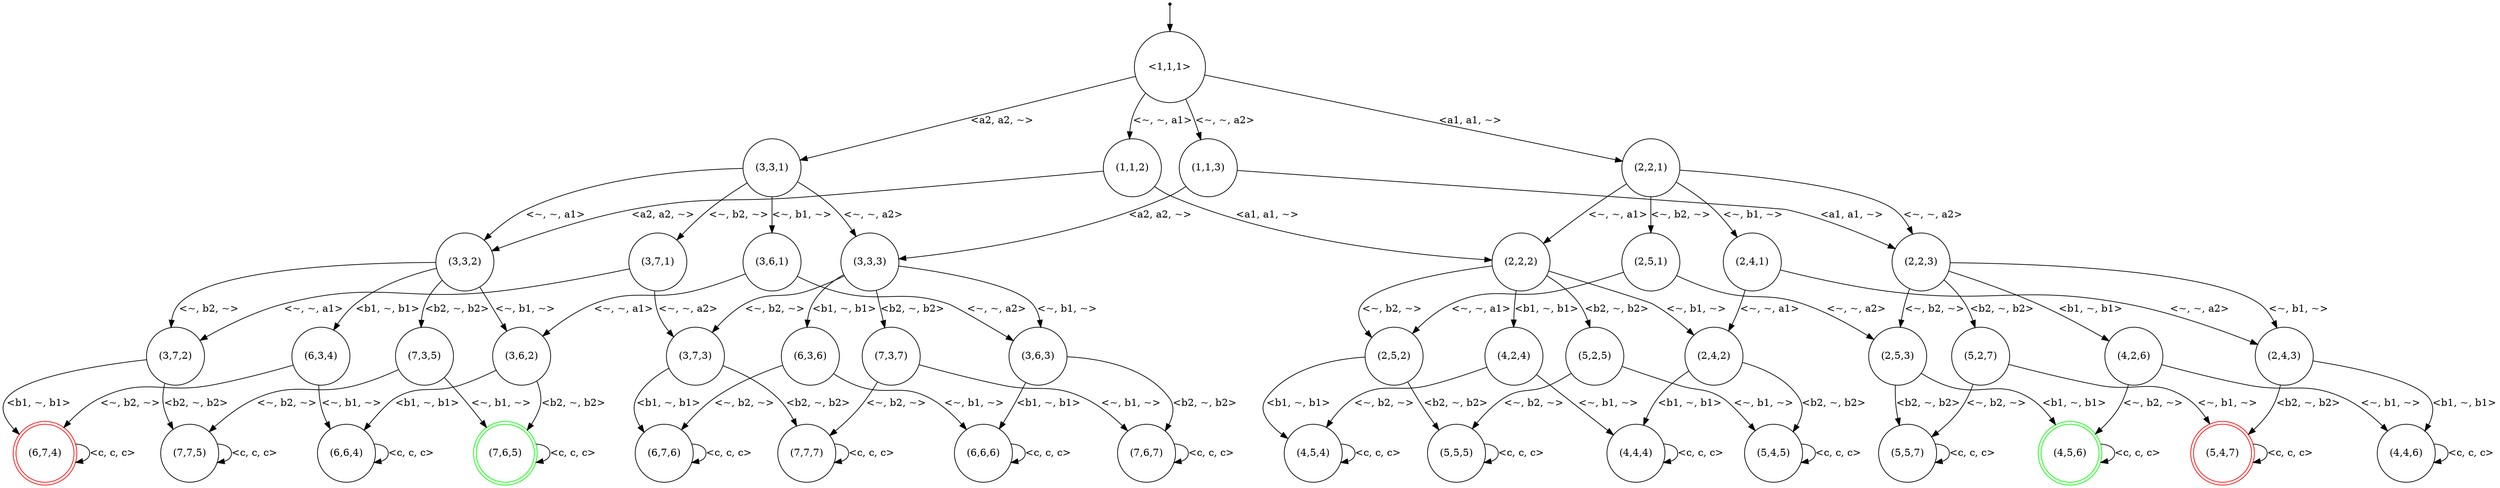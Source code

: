 digraph G {
"n0"[label="(2,5,1)"shape=circle color="black"];
"n1"[label="(6,7,6)"shape=circle color="black"];
"n2"[label="(5,5,5)"shape=circle color="black"];
"n3"[label="(5,5,7)"shape=circle color="black"];
"n4"[label="(3,6,3)"shape=circle color="black"];
"n5"[label="(6,3,6)"shape=circle color="black"];
"n6"[label="<1,1,1>"shape=circle color="black"];
"ArbitraryUnusedNameNoWorriesJustGrooving7"[fontSize=1 shape=point];
"n7"[label="(3,6,1)"shape=circle color="black"];
"n8"[label="(3,7,2)"shape=circle color="black"];
"n9"[label="(1,1,2)"shape=circle color="black"];
"n10"[label="(6,7,4)"shape=doublecircle color="red"];
"n11"[label="(6,3,4)"shape=circle color="black"];
"n12"[label="(4,5,6)"shape=doublecircle color="green"];
"n13"[label="(3,3,2)"shape=circle color="black"];
"n14"[label="(4,5,4)"shape=circle color="black"];
"n15"[label="(2,2,2)"shape=circle color="black"];
"n16"[label="(7,6,7)"shape=circle color="black"];
"n17"[label="(2,4,2)"shape=circle color="black"];
"n18"[label="(7,6,5)"shape=doublecircle color="green"];
"n19"[label="(2,5,3)"shape=circle color="black"];
"n20"[label="(2,5,2)"shape=circle color="black"];
"n21"[label="(5,2,5)"shape=circle color="black"];
"n22"[label="(6,6,6)"shape=circle color="black"];
"n23"[label="(5,4,5)"shape=circle color="black"];
"n24"[label="(5,2,7)"shape=circle color="black"];
"n25"[label="(5,4,7)"shape=doublecircle color="red"];
"n26"[label="(3,7,1)"shape=circle color="black"];
"n27"[label="(3,7,3)"shape=circle color="black"];
"n28"[label="(3,6,2)"shape=circle color="black"];
"n29"[label="(1,1,3)"shape=circle color="black"];
"n30"[label="(6,6,4)"shape=circle color="black"];
"n31"[label="(4,4,6)"shape=circle color="black"];
"n32"[label="(3,3,3)"shape=circle color="black"];
"n33"[label="(4,4,4)"shape=circle color="black"];
"n34"[label="(4,2,6)"shape=circle color="black"];
"n35"[label="(3,3,1)"shape=circle color="black"];
"n36"[label="(4,2,4)"shape=circle color="black"];
"n37"[label="(2,2,1)"shape=circle color="black"];
"n38"[label="(2,2,3)"shape=circle color="black"];
"n39"[label="(2,4,1)"shape=circle color="black"];
"n40"[label="(7,3,5)"shape=circle color="black"];
"n41"[label="(7,7,7)"shape=circle color="black"];
"n42"[label="(2,4,3)"shape=circle color="black"];
"n43"[label="(7,3,7)"shape=circle color="black"];
"n44"[label="(7,7,5)"shape=circle color="black"];
{"ArbitraryUnusedNameNoWorriesJustGrooving7"}->{"n6"};
{"n0"}->{"n20"}[label = "<~, ~, a1>" color="black" arrowhead="normal" style=""];
{"n0"}->{"n19"}[label = "<~, ~, a2>" color="black" arrowhead="normal" style=""];
{"n1"}->{"n1"}[label = "<c, c, c>" color="black" arrowhead="normal" style=""];
{"n2"}->{"n2"}[label = "<c, c, c>" color="black" arrowhead="normal" style=""];
{"n3"}->{"n3"}[label = "<c, c, c>" color="black" arrowhead="normal" style=""];
{"n4"}->{"n16"}[label = "<b2, ~, b2>" color="black" arrowhead="normal" style=""];
{"n4"}->{"n22"}[label = "<b1, ~, b1>" color="black" arrowhead="normal" style=""];
{"n5"}->{"n1"}[label = "<~, b2, ~>" color="black" arrowhead="normal" style=""];
{"n5"}->{"n22"}[label = "<~, b1, ~>" color="black" arrowhead="normal" style=""];
{"n6"}->{"n9"}[label = "<~, ~, a1>" color="black" arrowhead="normal" style=""];
{"n6"}->{"n37"}[label = "<a1, a1, ~>" color="black" arrowhead="normal" style=""];
{"n6"}->{"n29"}[label = "<~, ~, a2>" color="black" arrowhead="normal" style=""];
{"n6"}->{"n35"}[label = "<a2, a2, ~>" color="black" arrowhead="normal" style=""];
{"n7"}->{"n28"}[label = "<~, ~, a1>" color="black" arrowhead="normal" style=""];
{"n7"}->{"n4"}[label = "<~, ~, a2>" color="black" arrowhead="normal" style=""];
{"n8"}->{"n44"}[label = "<b2, ~, b2>" color="black" arrowhead="normal" style=""];
{"n8"}->{"n10"}[label = "<b1, ~, b1>" color="black" arrowhead="normal" style=""];
{"n9"}->{"n15"}[label = "<a1, a1, ~>" color="black" arrowhead="normal" style=""];
{"n9"}->{"n13"}[label = "<a2, a2, ~>" color="black" arrowhead="normal" style=""];
{"n10"}->{"n10"}[label = "<c, c, c>" color="black" arrowhead="normal" style=""];
{"n11"}->{"n10"}[label = "<~, b2, ~>" color="black" arrowhead="normal" style=""];
{"n11"}->{"n30"}[label = "<~, b1, ~>" color="black" arrowhead="normal" style=""];
{"n12"}->{"n12"}[label = "<c, c, c>" color="black" arrowhead="normal" style=""];
{"n13"}->{"n8"}[label = "<~, b2, ~>" color="black" arrowhead="normal" style=""];
{"n13"}->{"n40"}[label = "<b2, ~, b2>" color="black" arrowhead="normal" style=""];
{"n13"}->{"n28"}[label = "<~, b1, ~>" color="black" arrowhead="normal" style=""];
{"n13"}->{"n11"}[label = "<b1, ~, b1>" color="black" arrowhead="normal" style=""];
{"n14"}->{"n14"}[label = "<c, c, c>" color="black" arrowhead="normal" style=""];
{"n15"}->{"n20"}[label = "<~, b2, ~>" color="black" arrowhead="normal" style=""];
{"n15"}->{"n21"}[label = "<b2, ~, b2>" color="black" arrowhead="normal" style=""];
{"n15"}->{"n17"}[label = "<~, b1, ~>" color="black" arrowhead="normal" style=""];
{"n15"}->{"n36"}[label = "<b1, ~, b1>" color="black" arrowhead="normal" style=""];
{"n16"}->{"n16"}[label = "<c, c, c>" color="black" arrowhead="normal" style=""];
{"n17"}->{"n23"}[label = "<b2, ~, b2>" color="black" arrowhead="normal" style=""];
{"n17"}->{"n33"}[label = "<b1, ~, b1>" color="black" arrowhead="normal" style=""];
{"n18"}->{"n18"}[label = "<c, c, c>" color="black" arrowhead="normal" style=""];
{"n19"}->{"n3"}[label = "<b2, ~, b2>" color="black" arrowhead="normal" style=""];
{"n19"}->{"n12"}[label = "<b1, ~, b1>" color="black" arrowhead="normal" style=""];
{"n20"}->{"n2"}[label = "<b2, ~, b2>" color="black" arrowhead="normal" style=""];
{"n20"}->{"n14"}[label = "<b1, ~, b1>" color="black" arrowhead="normal" style=""];
{"n21"}->{"n2"}[label = "<~, b2, ~>" color="black" arrowhead="normal" style=""];
{"n21"}->{"n23"}[label = "<~, b1, ~>" color="black" arrowhead="normal" style=""];
{"n22"}->{"n22"}[label = "<c, c, c>" color="black" arrowhead="normal" style=""];
{"n23"}->{"n23"}[label = "<c, c, c>" color="black" arrowhead="normal" style=""];
{"n24"}->{"n3"}[label = "<~, b2, ~>" color="black" arrowhead="normal" style=""];
{"n24"}->{"n25"}[label = "<~, b1, ~>" color="black" arrowhead="normal" style=""];
{"n25"}->{"n25"}[label = "<c, c, c>" color="black" arrowhead="normal" style=""];
{"n26"}->{"n8"}[label = "<~, ~, a1>" color="black" arrowhead="normal" style=""];
{"n26"}->{"n27"}[label = "<~, ~, a2>" color="black" arrowhead="normal" style=""];
{"n27"}->{"n41"}[label = "<b2, ~, b2>" color="black" arrowhead="normal" style=""];
{"n27"}->{"n1"}[label = "<b1, ~, b1>" color="black" arrowhead="normal" style=""];
{"n28"}->{"n18"}[label = "<b2, ~, b2>" color="black" arrowhead="normal" style=""];
{"n28"}->{"n30"}[label = "<b1, ~, b1>" color="black" arrowhead="normal" style=""];
{"n29"}->{"n38"}[label = "<a1, a1, ~>" color="black" arrowhead="normal" style=""];
{"n29"}->{"n32"}[label = "<a2, a2, ~>" color="black" arrowhead="normal" style=""];
{"n30"}->{"n30"}[label = "<c, c, c>" color="black" arrowhead="normal" style=""];
{"n31"}->{"n31"}[label = "<c, c, c>" color="black" arrowhead="normal" style=""];
{"n32"}->{"n27"}[label = "<~, b2, ~>" color="black" arrowhead="normal" style=""];
{"n32"}->{"n43"}[label = "<b2, ~, b2>" color="black" arrowhead="normal" style=""];
{"n32"}->{"n4"}[label = "<~, b1, ~>" color="black" arrowhead="normal" style=""];
{"n32"}->{"n5"}[label = "<b1, ~, b1>" color="black" arrowhead="normal" style=""];
{"n33"}->{"n33"}[label = "<c, c, c>" color="black" arrowhead="normal" style=""];
{"n34"}->{"n12"}[label = "<~, b2, ~>" color="black" arrowhead="normal" style=""];
{"n34"}->{"n31"}[label = "<~, b1, ~>" color="black" arrowhead="normal" style=""];
{"n35"}->{"n26"}[label = "<~, b2, ~>" color="black" arrowhead="normal" style=""];
{"n35"}->{"n13"}[label = "<~, ~, a1>" color="black" arrowhead="normal" style=""];
{"n35"}->{"n32"}[label = "<~, ~, a2>" color="black" arrowhead="normal" style=""];
{"n35"}->{"n7"}[label = "<~, b1, ~>" color="black" arrowhead="normal" style=""];
{"n36"}->{"n14"}[label = "<~, b2, ~>" color="black" arrowhead="normal" style=""];
{"n36"}->{"n33"}[label = "<~, b1, ~>" color="black" arrowhead="normal" style=""];
{"n37"}->{"n0"}[label = "<~, b2, ~>" color="black" arrowhead="normal" style=""];
{"n37"}->{"n15"}[label = "<~, ~, a1>" color="black" arrowhead="normal" style=""];
{"n37"}->{"n38"}[label = "<~, ~, a2>" color="black" arrowhead="normal" style=""];
{"n37"}->{"n39"}[label = "<~, b1, ~>" color="black" arrowhead="normal" style=""];
{"n38"}->{"n19"}[label = "<~, b2, ~>" color="black" arrowhead="normal" style=""];
{"n38"}->{"n24"}[label = "<b2, ~, b2>" color="black" arrowhead="normal" style=""];
{"n38"}->{"n42"}[label = "<~, b1, ~>" color="black" arrowhead="normal" style=""];
{"n38"}->{"n34"}[label = "<b1, ~, b1>" color="black" arrowhead="normal" style=""];
{"n39"}->{"n17"}[label = "<~, ~, a1>" color="black" arrowhead="normal" style=""];
{"n39"}->{"n42"}[label = "<~, ~, a2>" color="black" arrowhead="normal" style=""];
{"n40"}->{"n44"}[label = "<~, b2, ~>" color="black" arrowhead="normal" style=""];
{"n40"}->{"n18"}[label = "<~, b1, ~>" color="black" arrowhead="normal" style=""];
{"n41"}->{"n41"}[label = "<c, c, c>" color="black" arrowhead="normal" style=""];
{"n42"}->{"n25"}[label = "<b2, ~, b2>" color="black" arrowhead="normal" style=""];
{"n42"}->{"n31"}[label = "<b1, ~, b1>" color="black" arrowhead="normal" style=""];
{"n43"}->{"n41"}[label = "<~, b2, ~>" color="black" arrowhead="normal" style=""];
{"n43"}->{"n16"}[label = "<~, b1, ~>" color="black" arrowhead="normal" style=""];
{"n44"}->{"n44"}[label = "<c, c, c>" color="black" arrowhead="normal" style=""];
}
